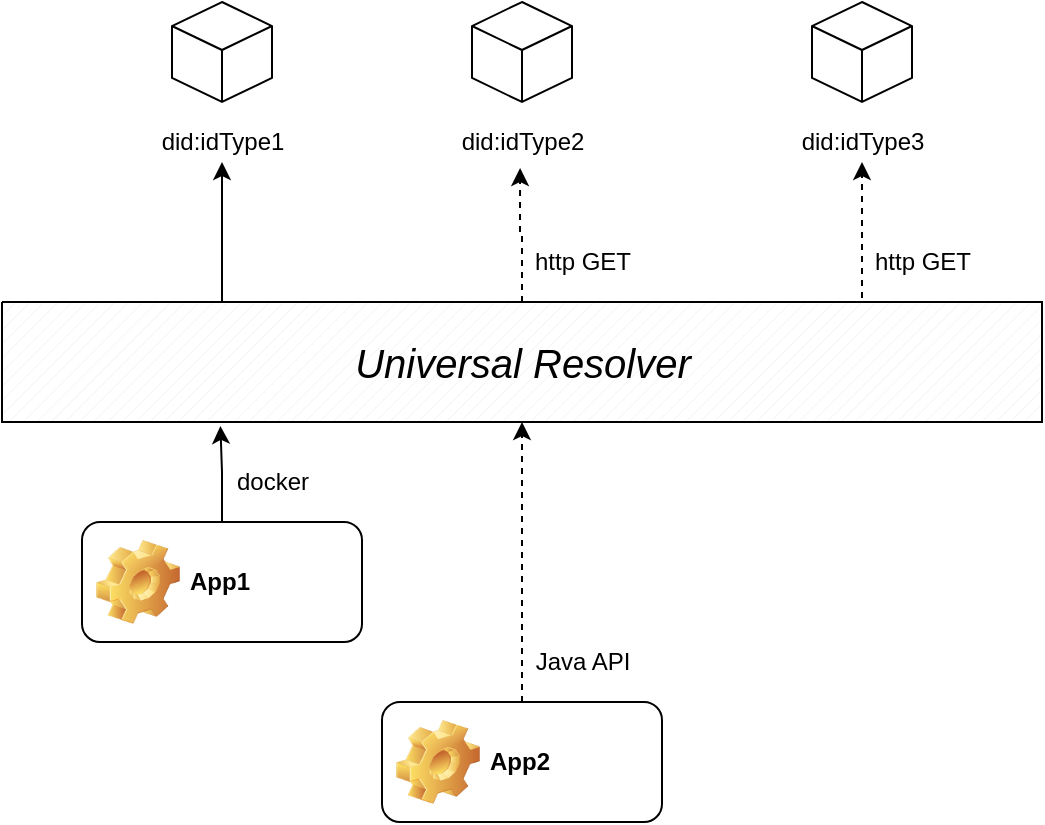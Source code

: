 <mxfile version="14.2.9" type="device"><diagram id="580DFa0t8eJ7WAB_350Z" name="Page-1"><mxGraphModel dx="1554" dy="926" grid="1" gridSize="10" guides="1" tooltips="1" connect="1" arrows="1" fold="1" page="1" pageScale="1" pageWidth="850" pageHeight="1100" math="0" shadow="0"><root><mxCell id="0"/><mxCell id="1" parent="0"/><mxCell id="jPHYTA489jcIUQ_uMoZD-3" value="" style="group" vertex="1" connectable="0" parent="1"><mxGeometry x="290" y="210" width="80" height="80" as="geometry"/></mxCell><mxCell id="jPHYTA489jcIUQ_uMoZD-1" value="" style="html=1;whiteSpace=wrap;shape=isoCube2;backgroundOutline=1;isoAngle=15;" vertex="1" parent="jPHYTA489jcIUQ_uMoZD-3"><mxGeometry x="15" width="50" height="50" as="geometry"/></mxCell><mxCell id="jPHYTA489jcIUQ_uMoZD-2" value="did:idType1" style="text;html=1;align=center;verticalAlign=middle;resizable=0;points=[];autosize=1;" vertex="1" parent="jPHYTA489jcIUQ_uMoZD-3"><mxGeometry y="60" width="80" height="20" as="geometry"/></mxCell><mxCell id="jPHYTA489jcIUQ_uMoZD-4" value="" style="group" vertex="1" connectable="0" parent="1"><mxGeometry x="440" y="210" width="80" height="80" as="geometry"/></mxCell><mxCell id="jPHYTA489jcIUQ_uMoZD-5" value="" style="html=1;whiteSpace=wrap;shape=isoCube2;backgroundOutline=1;isoAngle=15;" vertex="1" parent="jPHYTA489jcIUQ_uMoZD-4"><mxGeometry x="15" width="50" height="50" as="geometry"/></mxCell><mxCell id="jPHYTA489jcIUQ_uMoZD-6" value="did:idType2" style="text;html=1;align=center;verticalAlign=middle;resizable=0;points=[];autosize=1;" vertex="1" parent="jPHYTA489jcIUQ_uMoZD-4"><mxGeometry y="60" width="80" height="20" as="geometry"/></mxCell><mxCell id="jPHYTA489jcIUQ_uMoZD-7" value="" style="group" vertex="1" connectable="0" parent="1"><mxGeometry x="610" y="210" width="80" height="80" as="geometry"/></mxCell><mxCell id="jPHYTA489jcIUQ_uMoZD-8" value="" style="html=1;whiteSpace=wrap;shape=isoCube2;backgroundOutline=1;isoAngle=15;" vertex="1" parent="jPHYTA489jcIUQ_uMoZD-7"><mxGeometry x="15" width="50" height="50" as="geometry"/></mxCell><mxCell id="jPHYTA489jcIUQ_uMoZD-9" value="did:idType3" style="text;html=1;align=center;verticalAlign=middle;resizable=0;points=[];autosize=1;" vertex="1" parent="jPHYTA489jcIUQ_uMoZD-7"><mxGeometry y="60" width="80" height="20" as="geometry"/></mxCell><mxCell id="jPHYTA489jcIUQ_uMoZD-16" value="" style="group" vertex="1" connectable="0" parent="1"><mxGeometry x="220" y="360" width="520" height="60" as="geometry"/></mxCell><mxCell id="jPHYTA489jcIUQ_uMoZD-11" value="" style="verticalLabelPosition=bottom;verticalAlign=top;html=1;shape=mxgraph.basic.patternFillRect;fillStyle=diag;step=5;fillStrokeWidth=0.2;fillStrokeColor=#dddddd;" vertex="1" parent="jPHYTA489jcIUQ_uMoZD-16"><mxGeometry width="520" height="60" as="geometry"/></mxCell><mxCell id="jPHYTA489jcIUQ_uMoZD-12" value="&lt;font style=&quot;font-size: 20px&quot;&gt;&lt;i&gt;Universal Resolver&lt;/i&gt;&lt;/font&gt;" style="text;html=1;align=center;verticalAlign=middle;resizable=0;points=[];autosize=1;" vertex="1" parent="jPHYTA489jcIUQ_uMoZD-16"><mxGeometry x="170" y="20" width="180" height="20" as="geometry"/></mxCell><mxCell id="jPHYTA489jcIUQ_uMoZD-20" style="edgeStyle=orthogonalEdgeStyle;rounded=0;orthogonalLoop=1;jettySize=auto;html=1;exitX=0.5;exitY=0;exitDx=0;exitDy=0;entryX=0.21;entryY=1.033;entryDx=0;entryDy=0;entryPerimeter=0;" edge="1" parent="1" source="jPHYTA489jcIUQ_uMoZD-17" target="jPHYTA489jcIUQ_uMoZD-11"><mxGeometry relative="1" as="geometry"/></mxCell><mxCell id="jPHYTA489jcIUQ_uMoZD-17" value="App1" style="label;whiteSpace=wrap;html=1;image=img/clipart/Gear_128x128.png" vertex="1" parent="1"><mxGeometry x="260" y="470" width="140" height="60" as="geometry"/></mxCell><mxCell id="jPHYTA489jcIUQ_uMoZD-19" style="edgeStyle=orthogonalEdgeStyle;rounded=0;orthogonalLoop=1;jettySize=auto;html=1;exitX=0.5;exitY=0;exitDx=0;exitDy=0;entryX=0.5;entryY=1;entryDx=0;entryDy=0;entryPerimeter=0;dashed=1;" edge="1" parent="1" source="jPHYTA489jcIUQ_uMoZD-18" target="jPHYTA489jcIUQ_uMoZD-11"><mxGeometry relative="1" as="geometry"/></mxCell><mxCell id="jPHYTA489jcIUQ_uMoZD-18" value="App2" style="label;whiteSpace=wrap;html=1;image=img/clipart/Gear_128x128.png" vertex="1" parent="1"><mxGeometry x="410" y="560" width="140" height="60" as="geometry"/></mxCell><mxCell id="jPHYTA489jcIUQ_uMoZD-22" style="edgeStyle=orthogonalEdgeStyle;rounded=0;orthogonalLoop=1;jettySize=auto;html=1;exitX=0.75;exitY=0;exitDx=0;exitDy=0;exitPerimeter=0;dashed=1;" edge="1" parent="1" source="jPHYTA489jcIUQ_uMoZD-11" target="jPHYTA489jcIUQ_uMoZD-9"><mxGeometry relative="1" as="geometry"><Array as="points"><mxPoint x="650" y="360"/></Array></mxGeometry></mxCell><mxCell id="jPHYTA489jcIUQ_uMoZD-25" style="edgeStyle=orthogonalEdgeStyle;rounded=0;orthogonalLoop=1;jettySize=auto;html=1;exitX=0.5;exitY=0;exitDx=0;exitDy=0;exitPerimeter=0;entryX=0.488;entryY=1.15;entryDx=0;entryDy=0;entryPerimeter=0;dashed=1;" edge="1" parent="1" source="jPHYTA489jcIUQ_uMoZD-11" target="jPHYTA489jcIUQ_uMoZD-6"><mxGeometry relative="1" as="geometry"/></mxCell><mxCell id="jPHYTA489jcIUQ_uMoZD-26" style="edgeStyle=orthogonalEdgeStyle;rounded=0;orthogonalLoop=1;jettySize=auto;html=1;exitX=0.25;exitY=0;exitDx=0;exitDy=0;exitPerimeter=0;" edge="1" parent="1" source="jPHYTA489jcIUQ_uMoZD-11" target="jPHYTA489jcIUQ_uMoZD-2"><mxGeometry relative="1" as="geometry"><Array as="points"><mxPoint x="330" y="360"/></Array></mxGeometry></mxCell><mxCell id="jPHYTA489jcIUQ_uMoZD-27" value="Java API" style="text;html=1;align=center;verticalAlign=middle;resizable=0;points=[];autosize=1;" vertex="1" parent="1"><mxGeometry x="480" y="530" width="60" height="20" as="geometry"/></mxCell><mxCell id="jPHYTA489jcIUQ_uMoZD-28" value="http GET" style="text;html=1;align=center;verticalAlign=middle;resizable=0;points=[];autosize=1;" vertex="1" parent="1"><mxGeometry x="650" y="330" width="60" height="20" as="geometry"/></mxCell><mxCell id="jPHYTA489jcIUQ_uMoZD-29" value="http GET" style="text;html=1;align=center;verticalAlign=middle;resizable=0;points=[];autosize=1;" vertex="1" parent="1"><mxGeometry x="480" y="330" width="60" height="20" as="geometry"/></mxCell><mxCell id="jPHYTA489jcIUQ_uMoZD-30" value="docker" style="text;html=1;align=center;verticalAlign=middle;resizable=0;points=[];autosize=1;" vertex="1" parent="1"><mxGeometry x="330" y="440" width="50" height="20" as="geometry"/></mxCell></root></mxGraphModel></diagram></mxfile>